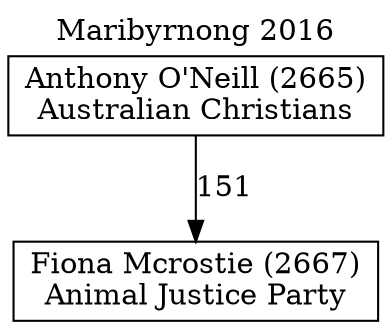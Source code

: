 // House preference flow
digraph "Fiona Mcrostie (2667)_Maribyrnong_2016" {
	graph [label="Maribyrnong 2016" labelloc=t mclimit=10]
	node [shape=box]
	"Fiona Mcrostie (2667)" [label="Fiona Mcrostie (2667)
Animal Justice Party"]
	"Anthony O'Neill (2665)" [label="Anthony O'Neill (2665)
Australian Christians"]
	"Anthony O'Neill (2665)" -> "Fiona Mcrostie (2667)" [label=151]
}
